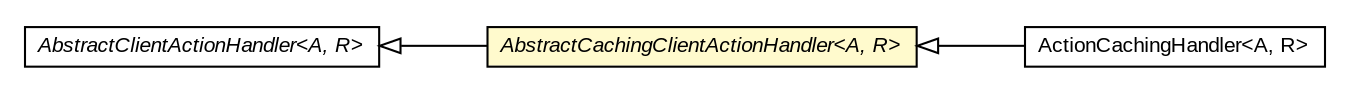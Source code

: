 #!/usr/local/bin/dot
#
# Class diagram 
# Generated by UMLGraph version R5_6-24-gf6e263 (http://www.umlgraph.org/)
#

digraph G {
	edge [fontname="arial",fontsize=10,labelfontname="arial",labelfontsize=10];
	node [fontname="arial",fontsize=10,shape=plaintext];
	nodesep=0.25;
	ranksep=0.5;
	rankdir=LR;
	// com.gwtplatform.dispatch.client.actionhandler.AbstractClientActionHandler<A, R>
	c88572 [label=<<table title="com.gwtplatform.dispatch.client.actionhandler.AbstractClientActionHandler" border="0" cellborder="1" cellspacing="0" cellpadding="2" port="p" href="../AbstractClientActionHandler.html">
		<tr><td><table border="0" cellspacing="0" cellpadding="1">
<tr><td align="center" balign="center"><font face="arial italic"> AbstractClientActionHandler&lt;A, R&gt; </font></td></tr>
		</table></td></tr>
		</table>>, URL="../AbstractClientActionHandler.html", fontname="arial", fontcolor="black", fontsize=10.0];
	// com.gwtplatform.dispatch.client.actionhandler.caching.ActionCachingHandler<A, R>
	c88575 [label=<<table title="com.gwtplatform.dispatch.client.actionhandler.caching.ActionCachingHandler" border="0" cellborder="1" cellspacing="0" cellpadding="2" port="p" href="./ActionCachingHandler.html">
		<tr><td><table border="0" cellspacing="0" cellpadding="1">
<tr><td align="center" balign="center"> ActionCachingHandler&lt;A, R&gt; </td></tr>
		</table></td></tr>
		</table>>, URL="./ActionCachingHandler.html", fontname="arial", fontcolor="black", fontsize=10.0];
	// com.gwtplatform.dispatch.client.actionhandler.caching.AbstractCachingClientActionHandler<A, R>
	c88576 [label=<<table title="com.gwtplatform.dispatch.client.actionhandler.caching.AbstractCachingClientActionHandler" border="0" cellborder="1" cellspacing="0" cellpadding="2" port="p" bgcolor="lemonChiffon" href="./AbstractCachingClientActionHandler.html">
		<tr><td><table border="0" cellspacing="0" cellpadding="1">
<tr><td align="center" balign="center"><font face="arial italic"> AbstractCachingClientActionHandler&lt;A, R&gt; </font></td></tr>
		</table></td></tr>
		</table>>, URL="./AbstractCachingClientActionHandler.html", fontname="arial", fontcolor="black", fontsize=10.0];
	//com.gwtplatform.dispatch.client.actionhandler.caching.ActionCachingHandler<A, R> extends com.gwtplatform.dispatch.client.actionhandler.caching.AbstractCachingClientActionHandler<A, R>
	c88576:p -> c88575:p [dir=back,arrowtail=empty];
	//com.gwtplatform.dispatch.client.actionhandler.caching.AbstractCachingClientActionHandler<A, R> extends com.gwtplatform.dispatch.client.actionhandler.AbstractClientActionHandler<A, R>
	c88572:p -> c88576:p [dir=back,arrowtail=empty];
}

